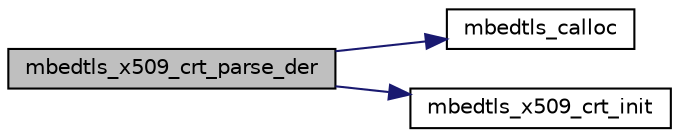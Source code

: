 digraph "mbedtls_x509_crt_parse_der"
{
 // LATEX_PDF_SIZE
  edge [fontname="Helvetica",fontsize="10",labelfontname="Helvetica",labelfontsize="10"];
  node [fontname="Helvetica",fontsize="10",shape=record];
  rankdir="LR";
  Node1 [label="mbedtls_x509_crt_parse_der",height=0.2,width=0.4,color="black", fillcolor="grey75", style="filled", fontcolor="black",tooltip="Parse a single DER formatted certificate and add it to the chained list."];
  Node1 -> Node2 [color="midnightblue",fontsize="10",style="solid",fontname="Helvetica"];
  Node2 [label="mbedtls_calloc",height=0.2,width=0.4,color="black", fillcolor="white", style="filled",URL="$dc/d3f/platform_8c.html#a065dcb25fe2c4492a910bec761400ebe",tooltip=" "];
  Node1 -> Node3 [color="midnightblue",fontsize="10",style="solid",fontname="Helvetica"];
  Node3 [label="mbedtls_x509_crt_init",height=0.2,width=0.4,color="black", fillcolor="white", style="filled",URL="$da/dc4/group__x509__module.html#ga016dd06bc770e77b84005f305df20ed1",tooltip="Initialize a certificate (chain)"];
}
